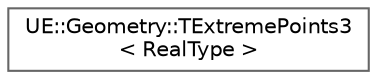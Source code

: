 digraph "Graphical Class Hierarchy"
{
 // INTERACTIVE_SVG=YES
 // LATEX_PDF_SIZE
  bgcolor="transparent";
  edge [fontname=Helvetica,fontsize=10,labelfontname=Helvetica,labelfontsize=10];
  node [fontname=Helvetica,fontsize=10,shape=box,height=0.2,width=0.4];
  rankdir="LR";
  Node0 [id="Node000000",label="UE::Geometry::TExtremePoints3\l\< RealType \>",height=0.2,width=0.4,color="grey40", fillcolor="white", style="filled",URL="$d3/ddc/structUE_1_1Geometry_1_1TExtremePoints3.html",tooltip="Helper class to find the dimensions spanned by a point cloud and (if it spans 3 dimensions) the indic..."];
}
